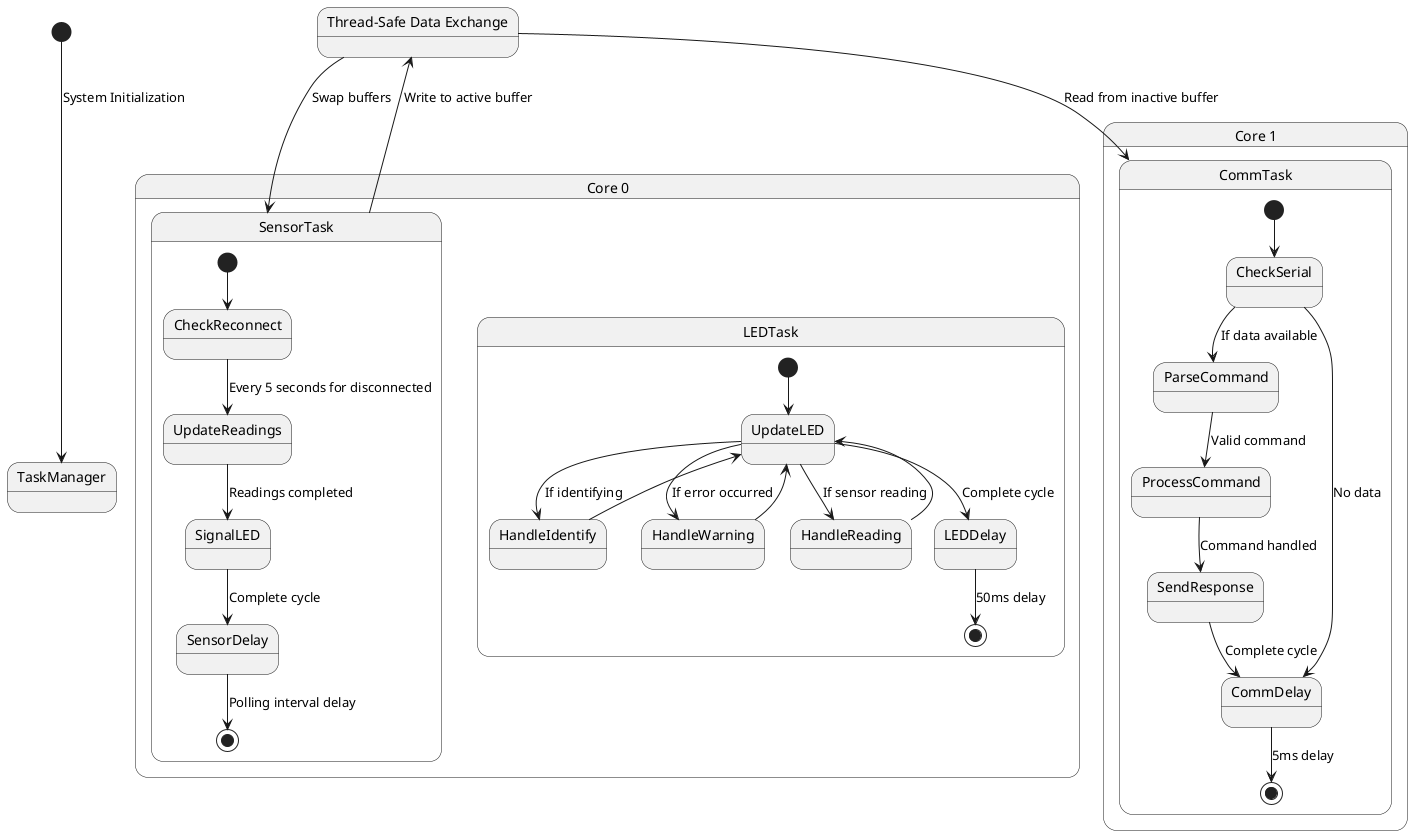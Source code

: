 @startuml
state "TaskManager" as TaskManager

[*] --> TaskManager : System Initialization

state "Core 0" as Core0 {
  state "LEDTask" as LEDTask {
    state "UpdateLED" as UpdateLED
    state "HandleIdentify" as HandleIdentify
    state "HandleWarning" as HandleWarning
    state "HandleReading" as HandleReading
    state "LEDDelay" as LEDDelay
    
    [*] --> UpdateLED
    UpdateLED --> HandleIdentify : If identifying
    HandleIdentify --> UpdateLED
    UpdateLED --> HandleWarning : If error occurred
    HandleWarning --> UpdateLED
    UpdateLED --> HandleReading : If sensor reading
    HandleReading --> UpdateLED
    UpdateLED --> LEDDelay : Complete cycle
    LEDDelay --> [*] : 50ms delay
  }
  
  state "SensorTask" as SensorTask {
    state "CheckReconnect" as CheckReconnect
    state "UpdateReadings" as UpdateReadings
    state "SignalLED" as SignalLED
    state "SensorDelay" as SensorDelay
    
    [*] --> CheckReconnect
    CheckReconnect --> UpdateReadings : Every 5 seconds for disconnected
    UpdateReadings --> SignalLED : Readings completed
    SignalLED --> SensorDelay : Complete cycle
    SensorDelay --> [*] : Polling interval delay
  }
}

state "Core 1" as Core1 {
  state "CommTask" as CommTask {
    state "CheckSerial" as CheckSerial
    state "ParseCommand" as ParseCommand
    state "ProcessCommand" as ProcessCommand
    state "SendResponse" as SendResponse
    state "CommDelay" as CommDelay
    
    [*] --> CheckSerial
    CheckSerial --> ParseCommand : If data available
    ParseCommand --> ProcessCommand : Valid command
    ProcessCommand --> SendResponse : Command handled
    SendResponse --> CommDelay : Complete cycle
    CheckSerial --> CommDelay : No data
    CommDelay --> [*] : 5ms delay
  }
}

state "Thread-Safe Data Exchange" as DataExchange

SensorTask --> DataExchange : Write to active buffer
DataExchange --> SensorTask : Swap buffers
DataExchange --> CommTask : Read from inactive buffer

@enduml